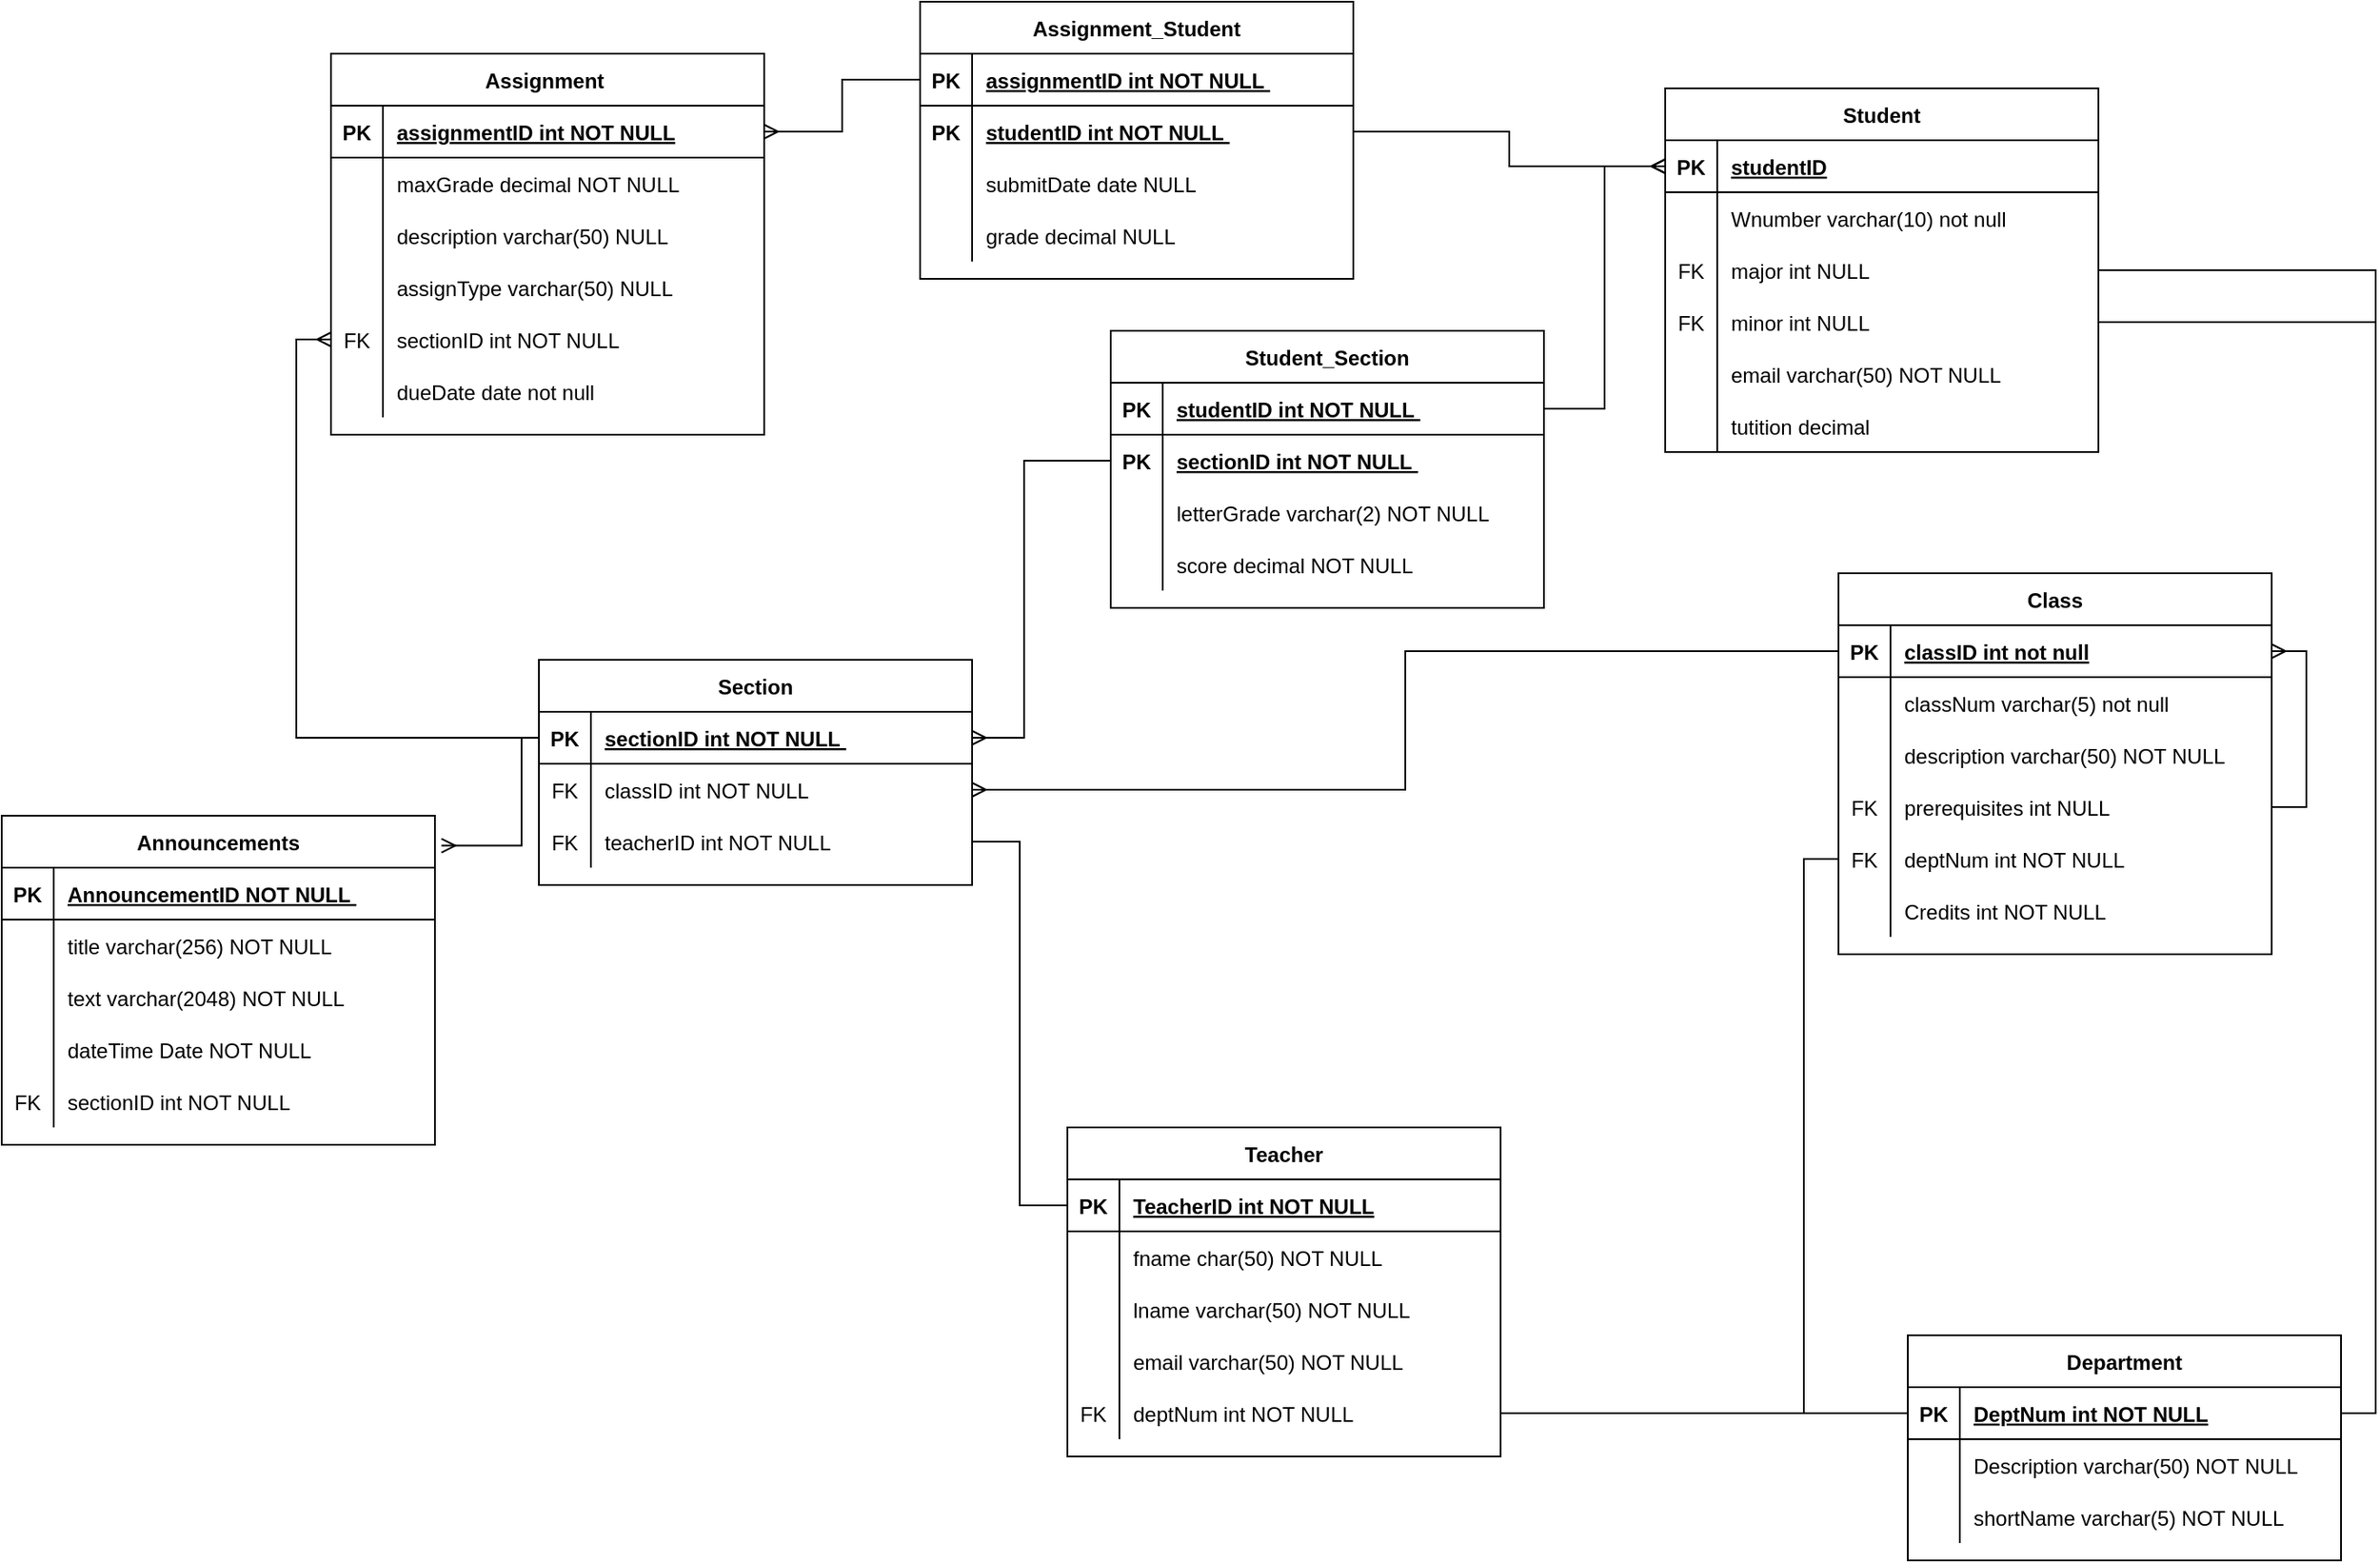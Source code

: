 <mxfile version="14.4.4" type="github">
  <diagram id="R2lEEEUBdFMjLlhIrx00" name="Page-1">
    <mxGraphModel dx="317" dy="1300" grid="1" gridSize="10" guides="1" tooltips="1" connect="1" arrows="1" fold="1" page="1" pageScale="1" pageWidth="850" pageHeight="1100" math="0" shadow="0" extFonts="Permanent Marker^https://fonts.googleapis.com/css?family=Permanent+Marker">
      <root>
        <mxCell id="0" />
        <mxCell id="1" parent="0" />
        <mxCell id="4STDpvnYuesSIdatNJ0e-57" value="Class" style="shape=table;startSize=30;container=1;collapsible=1;childLayout=tableLayout;fixedRows=1;rowLines=0;fontStyle=1;align=center;resizeLast=1;" parent="1" vertex="1">
          <mxGeometry x="2180" y="380" width="250" height="220" as="geometry">
            <mxRectangle x="2180" y="380" width="100" height="30" as="alternateBounds" />
          </mxGeometry>
        </mxCell>
        <mxCell id="4STDpvnYuesSIdatNJ0e-58" value="" style="shape=partialRectangle;collapsible=0;dropTarget=0;pointerEvents=0;fillColor=none;points=[[0,0.5],[1,0.5]];portConstraint=eastwest;top=0;left=0;right=0;bottom=1;" parent="4STDpvnYuesSIdatNJ0e-57" vertex="1">
          <mxGeometry y="30" width="250" height="30" as="geometry" />
        </mxCell>
        <mxCell id="4STDpvnYuesSIdatNJ0e-59" value="PK" style="shape=partialRectangle;overflow=hidden;connectable=0;fillColor=none;top=0;left=0;bottom=0;right=0;fontStyle=1;" parent="4STDpvnYuesSIdatNJ0e-58" vertex="1">
          <mxGeometry width="30" height="30" as="geometry" />
        </mxCell>
        <mxCell id="4STDpvnYuesSIdatNJ0e-60" value="classID int not null" style="shape=partialRectangle;overflow=hidden;connectable=0;fillColor=none;top=0;left=0;bottom=0;right=0;align=left;spacingLeft=6;fontStyle=5;" parent="4STDpvnYuesSIdatNJ0e-58" vertex="1">
          <mxGeometry x="30" width="220" height="30" as="geometry" />
        </mxCell>
        <mxCell id="K5pF1TaF1zu6h_JcugfK-11" value="" style="shape=partialRectangle;collapsible=0;dropTarget=0;pointerEvents=0;fillColor=none;top=0;left=0;bottom=0;right=0;points=[[0,0.5],[1,0.5]];portConstraint=eastwest;" parent="4STDpvnYuesSIdatNJ0e-57" vertex="1">
          <mxGeometry y="60" width="250" height="30" as="geometry" />
        </mxCell>
        <mxCell id="K5pF1TaF1zu6h_JcugfK-12" value="" style="shape=partialRectangle;connectable=0;fillColor=none;top=0;left=0;bottom=0;right=0;editable=1;overflow=hidden;" parent="K5pF1TaF1zu6h_JcugfK-11" vertex="1">
          <mxGeometry width="30" height="30" as="geometry" />
        </mxCell>
        <mxCell id="K5pF1TaF1zu6h_JcugfK-13" value="classNum varchar(5) not null" style="shape=partialRectangle;connectable=0;fillColor=none;top=0;left=0;bottom=0;right=0;align=left;spacingLeft=6;overflow=hidden;" parent="K5pF1TaF1zu6h_JcugfK-11" vertex="1">
          <mxGeometry x="30" width="220" height="30" as="geometry" />
        </mxCell>
        <mxCell id="4STDpvnYuesSIdatNJ0e-61" value="" style="shape=partialRectangle;collapsible=0;dropTarget=0;pointerEvents=0;fillColor=none;points=[[0,0.5],[1,0.5]];portConstraint=eastwest;top=0;left=0;right=0;bottom=0;" parent="4STDpvnYuesSIdatNJ0e-57" vertex="1">
          <mxGeometry y="90" width="250" height="30" as="geometry" />
        </mxCell>
        <mxCell id="4STDpvnYuesSIdatNJ0e-62" value="" style="shape=partialRectangle;overflow=hidden;connectable=0;fillColor=none;top=0;left=0;bottom=0;right=0;" parent="4STDpvnYuesSIdatNJ0e-61" vertex="1">
          <mxGeometry width="30" height="30" as="geometry" />
        </mxCell>
        <mxCell id="4STDpvnYuesSIdatNJ0e-63" value="description varchar(50) NOT NULL" style="shape=partialRectangle;overflow=hidden;connectable=0;fillColor=none;top=0;left=0;bottom=0;right=0;align=left;spacingLeft=6;" parent="4STDpvnYuesSIdatNJ0e-61" vertex="1">
          <mxGeometry x="30" width="220" height="30" as="geometry" />
        </mxCell>
        <mxCell id="4STDpvnYuesSIdatNJ0e-194" style="edgeStyle=orthogonalEdgeStyle;rounded=0;orthogonalLoop=1;jettySize=auto;html=1;exitX=1;exitY=0.5;exitDx=0;exitDy=0;entryX=1;entryY=0.5;entryDx=0;entryDy=0;startArrow=none;startFill=0;endArrow=ERmany;endFill=0;" parent="4STDpvnYuesSIdatNJ0e-57" source="4STDpvnYuesSIdatNJ0e-105" target="4STDpvnYuesSIdatNJ0e-58" edge="1">
          <mxGeometry relative="1" as="geometry" />
        </mxCell>
        <mxCell id="4STDpvnYuesSIdatNJ0e-105" style="shape=partialRectangle;collapsible=0;dropTarget=0;pointerEvents=0;fillColor=none;points=[[0,0.5],[1,0.5]];portConstraint=eastwest;top=0;left=0;right=0;bottom=0;" parent="4STDpvnYuesSIdatNJ0e-57" vertex="1">
          <mxGeometry y="120" width="250" height="30" as="geometry" />
        </mxCell>
        <mxCell id="4STDpvnYuesSIdatNJ0e-106" value="FK" style="shape=partialRectangle;overflow=hidden;connectable=0;fillColor=none;top=0;left=0;bottom=0;right=0;" parent="4STDpvnYuesSIdatNJ0e-105" vertex="1">
          <mxGeometry width="30" height="30" as="geometry" />
        </mxCell>
        <mxCell id="4STDpvnYuesSIdatNJ0e-107" value="prerequisites int NULL" style="shape=partialRectangle;overflow=hidden;connectable=0;fillColor=none;top=0;left=0;bottom=0;right=0;align=left;spacingLeft=6;" parent="4STDpvnYuesSIdatNJ0e-105" vertex="1">
          <mxGeometry x="30" width="220" height="30" as="geometry" />
        </mxCell>
        <mxCell id="4STDpvnYuesSIdatNJ0e-183" style="shape=partialRectangle;collapsible=0;dropTarget=0;pointerEvents=0;fillColor=none;points=[[0,0.5],[1,0.5]];portConstraint=eastwest;top=0;left=0;right=0;bottom=0;" parent="4STDpvnYuesSIdatNJ0e-57" vertex="1">
          <mxGeometry y="150" width="250" height="30" as="geometry" />
        </mxCell>
        <mxCell id="4STDpvnYuesSIdatNJ0e-184" value="FK" style="shape=partialRectangle;overflow=hidden;connectable=0;fillColor=none;top=0;left=0;bottom=0;right=0;" parent="4STDpvnYuesSIdatNJ0e-183" vertex="1">
          <mxGeometry width="30" height="30" as="geometry" />
        </mxCell>
        <mxCell id="4STDpvnYuesSIdatNJ0e-185" value="deptNum int NOT NULL " style="shape=partialRectangle;overflow=hidden;connectable=0;fillColor=none;top=0;left=0;bottom=0;right=0;align=left;spacingLeft=6;" parent="4STDpvnYuesSIdatNJ0e-183" vertex="1">
          <mxGeometry x="30" width="220" height="30" as="geometry" />
        </mxCell>
        <mxCell id="Ofz4JzWf3gJ-G3eIFWGZ-19" style="shape=partialRectangle;collapsible=0;dropTarget=0;pointerEvents=0;fillColor=none;points=[[0,0.5],[1,0.5]];portConstraint=eastwest;top=0;left=0;right=0;bottom=0;" vertex="1" parent="4STDpvnYuesSIdatNJ0e-57">
          <mxGeometry y="180" width="250" height="30" as="geometry" />
        </mxCell>
        <mxCell id="Ofz4JzWf3gJ-G3eIFWGZ-20" style="shape=partialRectangle;overflow=hidden;connectable=0;fillColor=none;top=0;left=0;bottom=0;right=0;" vertex="1" parent="Ofz4JzWf3gJ-G3eIFWGZ-19">
          <mxGeometry width="30" height="30" as="geometry" />
        </mxCell>
        <mxCell id="Ofz4JzWf3gJ-G3eIFWGZ-21" value="Credits int NOT NULL" style="shape=partialRectangle;overflow=hidden;connectable=0;fillColor=none;top=0;left=0;bottom=0;right=0;align=left;spacingLeft=6;" vertex="1" parent="Ofz4JzWf3gJ-G3eIFWGZ-19">
          <mxGeometry x="30" width="220" height="30" as="geometry" />
        </mxCell>
        <mxCell id="C-vyLk0tnHw3VtMMgP7b-23" value="Department" style="shape=table;startSize=30;container=1;collapsible=1;childLayout=tableLayout;fixedRows=1;rowLines=0;fontStyle=1;align=center;resizeLast=1;" parent="1" vertex="1">
          <mxGeometry x="2220" y="820" width="250" height="130" as="geometry">
            <mxRectangle x="120" y="120" width="100" height="30" as="alternateBounds" />
          </mxGeometry>
        </mxCell>
        <mxCell id="C-vyLk0tnHw3VtMMgP7b-24" value="" style="shape=partialRectangle;collapsible=0;dropTarget=0;pointerEvents=0;fillColor=none;points=[[0,0.5],[1,0.5]];portConstraint=eastwest;top=0;left=0;right=0;bottom=1;" parent="C-vyLk0tnHw3VtMMgP7b-23" vertex="1">
          <mxGeometry y="30" width="250" height="30" as="geometry" />
        </mxCell>
        <mxCell id="C-vyLk0tnHw3VtMMgP7b-25" value="PK" style="shape=partialRectangle;overflow=hidden;connectable=0;fillColor=none;top=0;left=0;bottom=0;right=0;fontStyle=1;" parent="C-vyLk0tnHw3VtMMgP7b-24" vertex="1">
          <mxGeometry width="30" height="30" as="geometry" />
        </mxCell>
        <mxCell id="C-vyLk0tnHw3VtMMgP7b-26" value="DeptNum int NOT NULL " style="shape=partialRectangle;overflow=hidden;connectable=0;fillColor=none;top=0;left=0;bottom=0;right=0;align=left;spacingLeft=6;fontStyle=5;" parent="C-vyLk0tnHw3VtMMgP7b-24" vertex="1">
          <mxGeometry x="30" width="220" height="30" as="geometry" />
        </mxCell>
        <mxCell id="C-vyLk0tnHw3VtMMgP7b-27" value="" style="shape=partialRectangle;collapsible=0;dropTarget=0;pointerEvents=0;fillColor=none;points=[[0,0.5],[1,0.5]];portConstraint=eastwest;top=0;left=0;right=0;bottom=0;" parent="C-vyLk0tnHw3VtMMgP7b-23" vertex="1">
          <mxGeometry y="60" width="250" height="30" as="geometry" />
        </mxCell>
        <mxCell id="C-vyLk0tnHw3VtMMgP7b-28" value="" style="shape=partialRectangle;overflow=hidden;connectable=0;fillColor=none;top=0;left=0;bottom=0;right=0;" parent="C-vyLk0tnHw3VtMMgP7b-27" vertex="1">
          <mxGeometry width="30" height="30" as="geometry" />
        </mxCell>
        <mxCell id="C-vyLk0tnHw3VtMMgP7b-29" value="Description varchar(50) NOT NULL" style="shape=partialRectangle;overflow=hidden;connectable=0;fillColor=none;top=0;left=0;bottom=0;right=0;align=left;spacingLeft=6;" parent="C-vyLk0tnHw3VtMMgP7b-27" vertex="1">
          <mxGeometry x="30" width="220" height="30" as="geometry" />
        </mxCell>
        <mxCell id="4STDpvnYuesSIdatNJ0e-102" style="shape=partialRectangle;collapsible=0;dropTarget=0;pointerEvents=0;fillColor=none;points=[[0,0.5],[1,0.5]];portConstraint=eastwest;top=0;left=0;right=0;bottom=0;" parent="C-vyLk0tnHw3VtMMgP7b-23" vertex="1">
          <mxGeometry y="90" width="250" height="30" as="geometry" />
        </mxCell>
        <mxCell id="4STDpvnYuesSIdatNJ0e-103" style="shape=partialRectangle;overflow=hidden;connectable=0;fillColor=none;top=0;left=0;bottom=0;right=0;" parent="4STDpvnYuesSIdatNJ0e-102" vertex="1">
          <mxGeometry width="30" height="30" as="geometry" />
        </mxCell>
        <mxCell id="4STDpvnYuesSIdatNJ0e-104" value="shortName varchar(5) NOT NULL" style="shape=partialRectangle;overflow=hidden;connectable=0;fillColor=none;top=0;left=0;bottom=0;right=0;align=left;spacingLeft=6;" parent="4STDpvnYuesSIdatNJ0e-102" vertex="1">
          <mxGeometry x="30" width="220" height="30" as="geometry" />
        </mxCell>
        <mxCell id="4STDpvnYuesSIdatNJ0e-1" value="Teacher" style="shape=table;startSize=30;container=1;collapsible=1;childLayout=tableLayout;fixedRows=1;rowLines=0;fontStyle=1;align=center;resizeLast=1;" parent="1" vertex="1">
          <mxGeometry x="1735" y="700" width="250" height="190" as="geometry">
            <mxRectangle x="120" y="120" width="100" height="30" as="alternateBounds" />
          </mxGeometry>
        </mxCell>
        <mxCell id="4STDpvnYuesSIdatNJ0e-2" value="" style="shape=partialRectangle;collapsible=0;dropTarget=0;pointerEvents=0;fillColor=none;points=[[0,0.5],[1,0.5]];portConstraint=eastwest;top=0;left=0;right=0;bottom=1;" parent="4STDpvnYuesSIdatNJ0e-1" vertex="1">
          <mxGeometry y="30" width="250" height="30" as="geometry" />
        </mxCell>
        <mxCell id="4STDpvnYuesSIdatNJ0e-3" value="PK" style="shape=partialRectangle;overflow=hidden;connectable=0;fillColor=none;top=0;left=0;bottom=0;right=0;fontStyle=1;" parent="4STDpvnYuesSIdatNJ0e-2" vertex="1">
          <mxGeometry width="30" height="30" as="geometry" />
        </mxCell>
        <mxCell id="4STDpvnYuesSIdatNJ0e-4" value="TeacherID int NOT NULL " style="shape=partialRectangle;overflow=hidden;connectable=0;fillColor=none;top=0;left=0;bottom=0;right=0;align=left;spacingLeft=6;fontStyle=5;" parent="4STDpvnYuesSIdatNJ0e-2" vertex="1">
          <mxGeometry x="30" width="220" height="30" as="geometry" />
        </mxCell>
        <mxCell id="4STDpvnYuesSIdatNJ0e-5" value="" style="shape=partialRectangle;collapsible=0;dropTarget=0;pointerEvents=0;fillColor=none;points=[[0,0.5],[1,0.5]];portConstraint=eastwest;top=0;left=0;right=0;bottom=0;" parent="4STDpvnYuesSIdatNJ0e-1" vertex="1">
          <mxGeometry y="60" width="250" height="30" as="geometry" />
        </mxCell>
        <mxCell id="4STDpvnYuesSIdatNJ0e-6" value="" style="shape=partialRectangle;overflow=hidden;connectable=0;fillColor=none;top=0;left=0;bottom=0;right=0;" parent="4STDpvnYuesSIdatNJ0e-5" vertex="1">
          <mxGeometry width="30" height="30" as="geometry" />
        </mxCell>
        <mxCell id="4STDpvnYuesSIdatNJ0e-7" value="fname char(50) NOT NULL" style="shape=partialRectangle;overflow=hidden;connectable=0;fillColor=none;top=0;left=0;bottom=0;right=0;align=left;spacingLeft=6;" parent="4STDpvnYuesSIdatNJ0e-5" vertex="1">
          <mxGeometry x="30" width="220" height="30" as="geometry" />
        </mxCell>
        <mxCell id="4STDpvnYuesSIdatNJ0e-111" style="shape=partialRectangle;collapsible=0;dropTarget=0;pointerEvents=0;fillColor=none;points=[[0,0.5],[1,0.5]];portConstraint=eastwest;top=0;left=0;right=0;bottom=0;" parent="4STDpvnYuesSIdatNJ0e-1" vertex="1">
          <mxGeometry y="90" width="250" height="30" as="geometry" />
        </mxCell>
        <mxCell id="4STDpvnYuesSIdatNJ0e-112" style="shape=partialRectangle;overflow=hidden;connectable=0;fillColor=none;top=0;left=0;bottom=0;right=0;" parent="4STDpvnYuesSIdatNJ0e-111" vertex="1">
          <mxGeometry width="30" height="30" as="geometry" />
        </mxCell>
        <mxCell id="4STDpvnYuesSIdatNJ0e-113" value="lname varchar(50) NOT NULL " style="shape=partialRectangle;overflow=hidden;connectable=0;fillColor=none;top=0;left=0;bottom=0;right=0;align=left;spacingLeft=6;" parent="4STDpvnYuesSIdatNJ0e-111" vertex="1">
          <mxGeometry x="30" width="220" height="30" as="geometry" />
        </mxCell>
        <mxCell id="4STDpvnYuesSIdatNJ0e-117" style="shape=partialRectangle;collapsible=0;dropTarget=0;pointerEvents=0;fillColor=none;points=[[0,0.5],[1,0.5]];portConstraint=eastwest;top=0;left=0;right=0;bottom=0;" parent="4STDpvnYuesSIdatNJ0e-1" vertex="1">
          <mxGeometry y="120" width="250" height="30" as="geometry" />
        </mxCell>
        <mxCell id="4STDpvnYuesSIdatNJ0e-118" style="shape=partialRectangle;overflow=hidden;connectable=0;fillColor=none;top=0;left=0;bottom=0;right=0;" parent="4STDpvnYuesSIdatNJ0e-117" vertex="1">
          <mxGeometry width="30" height="30" as="geometry" />
        </mxCell>
        <mxCell id="4STDpvnYuesSIdatNJ0e-119" value="email varchar(50) NOT NULL " style="shape=partialRectangle;overflow=hidden;connectable=0;fillColor=none;top=0;left=0;bottom=0;right=0;align=left;spacingLeft=6;" parent="4STDpvnYuesSIdatNJ0e-117" vertex="1">
          <mxGeometry x="30" width="220" height="30" as="geometry" />
        </mxCell>
        <mxCell id="4STDpvnYuesSIdatNJ0e-179" style="shape=partialRectangle;collapsible=0;dropTarget=0;pointerEvents=0;fillColor=none;points=[[0,0.5],[1,0.5]];portConstraint=eastwest;top=0;left=0;right=0;bottom=0;" parent="4STDpvnYuesSIdatNJ0e-1" vertex="1">
          <mxGeometry y="150" width="250" height="30" as="geometry" />
        </mxCell>
        <mxCell id="4STDpvnYuesSIdatNJ0e-180" value="FK" style="shape=partialRectangle;overflow=hidden;connectable=0;fillColor=none;top=0;left=0;bottom=0;right=0;" parent="4STDpvnYuesSIdatNJ0e-179" vertex="1">
          <mxGeometry width="30" height="30" as="geometry" />
        </mxCell>
        <mxCell id="4STDpvnYuesSIdatNJ0e-181" value="deptNum int NOT NULL " style="shape=partialRectangle;overflow=hidden;connectable=0;fillColor=none;top=0;left=0;bottom=0;right=0;align=left;spacingLeft=6;" parent="4STDpvnYuesSIdatNJ0e-179" vertex="1">
          <mxGeometry x="30" width="220" height="30" as="geometry" />
        </mxCell>
        <mxCell id="4STDpvnYuesSIdatNJ0e-29" value="Assignment " style="shape=table;startSize=30;container=1;collapsible=1;childLayout=tableLayout;fixedRows=1;rowLines=0;fontStyle=1;align=center;resizeLast=1;" parent="1" vertex="1">
          <mxGeometry x="1310" y="80" width="250" height="220" as="geometry">
            <mxRectangle x="120" y="120" width="100" height="30" as="alternateBounds" />
          </mxGeometry>
        </mxCell>
        <mxCell id="4STDpvnYuesSIdatNJ0e-30" value="" style="shape=partialRectangle;collapsible=0;dropTarget=0;pointerEvents=0;fillColor=none;points=[[0,0.5],[1,0.5]];portConstraint=eastwest;top=0;left=0;right=0;bottom=1;" parent="4STDpvnYuesSIdatNJ0e-29" vertex="1">
          <mxGeometry y="30" width="250" height="30" as="geometry" />
        </mxCell>
        <mxCell id="4STDpvnYuesSIdatNJ0e-31" value="PK" style="shape=partialRectangle;overflow=hidden;connectable=0;fillColor=none;top=0;left=0;bottom=0;right=0;fontStyle=1;" parent="4STDpvnYuesSIdatNJ0e-30" vertex="1">
          <mxGeometry width="30" height="30" as="geometry" />
        </mxCell>
        <mxCell id="4STDpvnYuesSIdatNJ0e-32" value="assignmentID int NOT NULL " style="shape=partialRectangle;overflow=hidden;connectable=0;fillColor=none;top=0;left=0;bottom=0;right=0;align=left;spacingLeft=6;fontStyle=5;" parent="4STDpvnYuesSIdatNJ0e-30" vertex="1">
          <mxGeometry x="30" width="220" height="30" as="geometry" />
        </mxCell>
        <mxCell id="4STDpvnYuesSIdatNJ0e-33" value="" style="shape=partialRectangle;collapsible=0;dropTarget=0;pointerEvents=0;fillColor=none;points=[[0,0.5],[1,0.5]];portConstraint=eastwest;top=0;left=0;right=0;bottom=0;" parent="4STDpvnYuesSIdatNJ0e-29" vertex="1">
          <mxGeometry y="60" width="250" height="30" as="geometry" />
        </mxCell>
        <mxCell id="4STDpvnYuesSIdatNJ0e-34" value="" style="shape=partialRectangle;overflow=hidden;connectable=0;fillColor=none;top=0;left=0;bottom=0;right=0;" parent="4STDpvnYuesSIdatNJ0e-33" vertex="1">
          <mxGeometry width="30" height="30" as="geometry" />
        </mxCell>
        <mxCell id="4STDpvnYuesSIdatNJ0e-35" value="maxGrade decimal NOT NULL " style="shape=partialRectangle;overflow=hidden;connectable=0;fillColor=none;top=0;left=0;bottom=0;right=0;align=left;spacingLeft=6;" parent="4STDpvnYuesSIdatNJ0e-33" vertex="1">
          <mxGeometry x="30" width="220" height="30" as="geometry" />
        </mxCell>
        <mxCell id="4STDpvnYuesSIdatNJ0e-129" style="shape=partialRectangle;collapsible=0;dropTarget=0;pointerEvents=0;fillColor=none;points=[[0,0.5],[1,0.5]];portConstraint=eastwest;top=0;left=0;right=0;bottom=0;" parent="4STDpvnYuesSIdatNJ0e-29" vertex="1">
          <mxGeometry y="90" width="250" height="30" as="geometry" />
        </mxCell>
        <mxCell id="4STDpvnYuesSIdatNJ0e-130" style="shape=partialRectangle;overflow=hidden;connectable=0;fillColor=none;top=0;left=0;bottom=0;right=0;" parent="4STDpvnYuesSIdatNJ0e-129" vertex="1">
          <mxGeometry width="30" height="30" as="geometry" />
        </mxCell>
        <mxCell id="4STDpvnYuesSIdatNJ0e-131" value="description varchar(50) NULL " style="shape=partialRectangle;overflow=hidden;connectable=0;fillColor=none;top=0;left=0;bottom=0;right=0;align=left;spacingLeft=6;" parent="4STDpvnYuesSIdatNJ0e-129" vertex="1">
          <mxGeometry x="30" width="220" height="30" as="geometry" />
        </mxCell>
        <mxCell id="4STDpvnYuesSIdatNJ0e-132" style="shape=partialRectangle;collapsible=0;dropTarget=0;pointerEvents=0;fillColor=none;points=[[0,0.5],[1,0.5]];portConstraint=eastwest;top=0;left=0;right=0;bottom=0;" parent="4STDpvnYuesSIdatNJ0e-29" vertex="1">
          <mxGeometry y="120" width="250" height="30" as="geometry" />
        </mxCell>
        <mxCell id="4STDpvnYuesSIdatNJ0e-133" style="shape=partialRectangle;overflow=hidden;connectable=0;fillColor=none;top=0;left=0;bottom=0;right=0;" parent="4STDpvnYuesSIdatNJ0e-132" vertex="1">
          <mxGeometry width="30" height="30" as="geometry" />
        </mxCell>
        <mxCell id="4STDpvnYuesSIdatNJ0e-134" value="assignType varchar(50) NULL " style="shape=partialRectangle;overflow=hidden;connectable=0;fillColor=none;top=0;left=0;bottom=0;right=0;align=left;spacingLeft=6;" parent="4STDpvnYuesSIdatNJ0e-132" vertex="1">
          <mxGeometry x="30" width="220" height="30" as="geometry" />
        </mxCell>
        <mxCell id="4STDpvnYuesSIdatNJ0e-135" style="shape=partialRectangle;collapsible=0;dropTarget=0;pointerEvents=0;fillColor=none;points=[[0,0.5],[1,0.5]];portConstraint=eastwest;top=0;left=0;right=0;bottom=0;" parent="4STDpvnYuesSIdatNJ0e-29" vertex="1">
          <mxGeometry y="150" width="250" height="30" as="geometry" />
        </mxCell>
        <mxCell id="4STDpvnYuesSIdatNJ0e-136" value="FK" style="shape=partialRectangle;overflow=hidden;connectable=0;fillColor=none;top=0;left=0;bottom=0;right=0;" parent="4STDpvnYuesSIdatNJ0e-135" vertex="1">
          <mxGeometry width="30" height="30" as="geometry" />
        </mxCell>
        <mxCell id="4STDpvnYuesSIdatNJ0e-137" value="sectionID int NOT NULL " style="shape=partialRectangle;overflow=hidden;connectable=0;fillColor=none;top=0;left=0;bottom=0;right=0;align=left;spacingLeft=6;" parent="4STDpvnYuesSIdatNJ0e-135" vertex="1">
          <mxGeometry x="30" width="220" height="30" as="geometry" />
        </mxCell>
        <mxCell id="JnqXcpnxxHMMwUKGUDRO-2" value="" style="shape=partialRectangle;collapsible=0;dropTarget=0;pointerEvents=0;fillColor=none;top=0;left=0;bottom=0;right=0;points=[[0,0.5],[1,0.5]];portConstraint=eastwest;" parent="4STDpvnYuesSIdatNJ0e-29" vertex="1">
          <mxGeometry y="180" width="250" height="30" as="geometry" />
        </mxCell>
        <mxCell id="JnqXcpnxxHMMwUKGUDRO-3" value="" style="shape=partialRectangle;connectable=0;fillColor=none;top=0;left=0;bottom=0;right=0;editable=1;overflow=hidden;" parent="JnqXcpnxxHMMwUKGUDRO-2" vertex="1">
          <mxGeometry width="30" height="30" as="geometry" />
        </mxCell>
        <mxCell id="JnqXcpnxxHMMwUKGUDRO-4" value="dueDate date not null" style="shape=partialRectangle;connectable=0;fillColor=none;top=0;left=0;bottom=0;right=0;align=left;spacingLeft=6;overflow=hidden;" parent="JnqXcpnxxHMMwUKGUDRO-2" vertex="1">
          <mxGeometry x="30" width="220" height="30" as="geometry" />
        </mxCell>
        <mxCell id="4STDpvnYuesSIdatNJ0e-50" value="Student" style="shape=table;startSize=30;container=1;collapsible=1;childLayout=tableLayout;fixedRows=1;rowLines=0;fontStyle=1;align=center;resizeLast=1;" parent="1" vertex="1">
          <mxGeometry x="2080" y="100" width="250" height="210" as="geometry">
            <mxRectangle x="120" y="120" width="100" height="30" as="alternateBounds" />
          </mxGeometry>
        </mxCell>
        <mxCell id="4STDpvnYuesSIdatNJ0e-51" value="" style="shape=partialRectangle;collapsible=0;dropTarget=0;pointerEvents=0;fillColor=none;points=[[0,0.5],[1,0.5]];portConstraint=eastwest;top=0;left=0;right=0;bottom=1;" parent="4STDpvnYuesSIdatNJ0e-50" vertex="1">
          <mxGeometry y="30" width="250" height="30" as="geometry" />
        </mxCell>
        <mxCell id="4STDpvnYuesSIdatNJ0e-52" value="PK" style="shape=partialRectangle;overflow=hidden;connectable=0;fillColor=none;top=0;left=0;bottom=0;right=0;fontStyle=1;" parent="4STDpvnYuesSIdatNJ0e-51" vertex="1">
          <mxGeometry width="30" height="30" as="geometry" />
        </mxCell>
        <mxCell id="4STDpvnYuesSIdatNJ0e-53" value="studentID" style="shape=partialRectangle;overflow=hidden;connectable=0;fillColor=none;top=0;left=0;bottom=0;right=0;align=left;spacingLeft=6;fontStyle=5;" parent="4STDpvnYuesSIdatNJ0e-51" vertex="1">
          <mxGeometry x="30" width="220" height="30" as="geometry" />
        </mxCell>
        <mxCell id="K5pF1TaF1zu6h_JcugfK-5" value="" style="shape=partialRectangle;collapsible=0;dropTarget=0;pointerEvents=0;fillColor=none;top=0;left=0;bottom=0;right=0;points=[[0,0.5],[1,0.5]];portConstraint=eastwest;" parent="4STDpvnYuesSIdatNJ0e-50" vertex="1">
          <mxGeometry y="60" width="250" height="30" as="geometry" />
        </mxCell>
        <mxCell id="K5pF1TaF1zu6h_JcugfK-6" value="" style="shape=partialRectangle;connectable=0;fillColor=none;top=0;left=0;bottom=0;right=0;editable=1;overflow=hidden;" parent="K5pF1TaF1zu6h_JcugfK-5" vertex="1">
          <mxGeometry width="30" height="30" as="geometry" />
        </mxCell>
        <mxCell id="K5pF1TaF1zu6h_JcugfK-7" value="Wnumber varchar(10) not null" style="shape=partialRectangle;connectable=0;fillColor=none;top=0;left=0;bottom=0;right=0;align=left;spacingLeft=6;overflow=hidden;" parent="K5pF1TaF1zu6h_JcugfK-5" vertex="1">
          <mxGeometry x="30" width="220" height="30" as="geometry" />
        </mxCell>
        <mxCell id="4STDpvnYuesSIdatNJ0e-54" value="" style="shape=partialRectangle;collapsible=0;dropTarget=0;pointerEvents=0;fillColor=none;points=[[0,0.5],[1,0.5]];portConstraint=eastwest;top=0;left=0;right=0;bottom=0;" parent="4STDpvnYuesSIdatNJ0e-50" vertex="1">
          <mxGeometry y="90" width="250" height="30" as="geometry" />
        </mxCell>
        <mxCell id="4STDpvnYuesSIdatNJ0e-55" value="FK" style="shape=partialRectangle;overflow=hidden;connectable=0;fillColor=none;top=0;left=0;bottom=0;right=0;" parent="4STDpvnYuesSIdatNJ0e-54" vertex="1">
          <mxGeometry width="30" height="30" as="geometry" />
        </mxCell>
        <mxCell id="4STDpvnYuesSIdatNJ0e-56" value="major int NULL" style="shape=partialRectangle;overflow=hidden;connectable=0;fillColor=none;top=0;left=0;bottom=0;right=0;align=left;spacingLeft=6;" parent="4STDpvnYuesSIdatNJ0e-54" vertex="1">
          <mxGeometry x="30" width="220" height="30" as="geometry" />
        </mxCell>
        <mxCell id="4STDpvnYuesSIdatNJ0e-108" style="shape=partialRectangle;collapsible=0;dropTarget=0;pointerEvents=0;fillColor=none;points=[[0,0.5],[1,0.5]];portConstraint=eastwest;top=0;left=0;right=0;bottom=0;" parent="4STDpvnYuesSIdatNJ0e-50" vertex="1">
          <mxGeometry y="120" width="250" height="30" as="geometry" />
        </mxCell>
        <mxCell id="4STDpvnYuesSIdatNJ0e-109" value="FK" style="shape=partialRectangle;overflow=hidden;connectable=0;fillColor=none;top=0;left=0;bottom=0;right=0;" parent="4STDpvnYuesSIdatNJ0e-108" vertex="1">
          <mxGeometry width="30" height="30" as="geometry" />
        </mxCell>
        <mxCell id="4STDpvnYuesSIdatNJ0e-110" value="minor int NULL" style="shape=partialRectangle;overflow=hidden;connectable=0;fillColor=none;top=0;left=0;bottom=0;right=0;align=left;spacingLeft=6;" parent="4STDpvnYuesSIdatNJ0e-108" vertex="1">
          <mxGeometry x="30" width="220" height="30" as="geometry" />
        </mxCell>
        <mxCell id="4STDpvnYuesSIdatNJ0e-114" style="shape=partialRectangle;collapsible=0;dropTarget=0;pointerEvents=0;fillColor=none;points=[[0,0.5],[1,0.5]];portConstraint=eastwest;top=0;left=0;right=0;bottom=0;" parent="4STDpvnYuesSIdatNJ0e-50" vertex="1">
          <mxGeometry y="150" width="250" height="30" as="geometry" />
        </mxCell>
        <mxCell id="4STDpvnYuesSIdatNJ0e-115" style="shape=partialRectangle;overflow=hidden;connectable=0;fillColor=none;top=0;left=0;bottom=0;right=0;" parent="4STDpvnYuesSIdatNJ0e-114" vertex="1">
          <mxGeometry width="30" height="30" as="geometry" />
        </mxCell>
        <mxCell id="4STDpvnYuesSIdatNJ0e-116" value="email varchar(50) NOT NULL " style="shape=partialRectangle;overflow=hidden;connectable=0;fillColor=none;top=0;left=0;bottom=0;right=0;align=left;spacingLeft=6;" parent="4STDpvnYuesSIdatNJ0e-114" vertex="1">
          <mxGeometry x="30" width="220" height="30" as="geometry" />
        </mxCell>
        <mxCell id="K5pF1TaF1zu6h_JcugfK-8" value="" style="shape=partialRectangle;collapsible=0;dropTarget=0;pointerEvents=0;fillColor=none;top=0;left=0;bottom=0;right=0;points=[[0,0.5],[1,0.5]];portConstraint=eastwest;" parent="4STDpvnYuesSIdatNJ0e-50" vertex="1">
          <mxGeometry y="180" width="250" height="30" as="geometry" />
        </mxCell>
        <mxCell id="K5pF1TaF1zu6h_JcugfK-9" value="" style="shape=partialRectangle;connectable=0;fillColor=none;top=0;left=0;bottom=0;right=0;editable=1;overflow=hidden;" parent="K5pF1TaF1zu6h_JcugfK-8" vertex="1">
          <mxGeometry width="30" height="30" as="geometry" />
        </mxCell>
        <mxCell id="K5pF1TaF1zu6h_JcugfK-10" value="tutition decimal" style="shape=partialRectangle;connectable=0;fillColor=none;top=0;left=0;bottom=0;right=0;align=left;spacingLeft=6;overflow=hidden;strokeColor=#FF0800;" parent="K5pF1TaF1zu6h_JcugfK-8" vertex="1">
          <mxGeometry x="30" width="220" height="30" as="geometry" />
        </mxCell>
        <mxCell id="4STDpvnYuesSIdatNJ0e-64" value="Student_Section" style="shape=table;startSize=30;container=1;collapsible=1;childLayout=tableLayout;fixedRows=1;rowLines=0;fontStyle=1;align=center;resizeLast=1;" parent="1" vertex="1">
          <mxGeometry x="1760" y="240" width="250" height="160" as="geometry">
            <mxRectangle x="120" y="120" width="100" height="30" as="alternateBounds" />
          </mxGeometry>
        </mxCell>
        <mxCell id="4STDpvnYuesSIdatNJ0e-65" value="" style="shape=partialRectangle;collapsible=0;dropTarget=0;pointerEvents=0;fillColor=none;points=[[0,0.5],[1,0.5]];portConstraint=eastwest;top=0;left=0;right=0;bottom=1;" parent="4STDpvnYuesSIdatNJ0e-64" vertex="1">
          <mxGeometry y="30" width="250" height="30" as="geometry" />
        </mxCell>
        <mxCell id="4STDpvnYuesSIdatNJ0e-66" value="PK" style="shape=partialRectangle;overflow=hidden;connectable=0;fillColor=none;top=0;left=0;bottom=0;right=0;fontStyle=1;" parent="4STDpvnYuesSIdatNJ0e-65" vertex="1">
          <mxGeometry width="30" height="30" as="geometry" />
        </mxCell>
        <mxCell id="4STDpvnYuesSIdatNJ0e-67" value="studentID int NOT NULL " style="shape=partialRectangle;overflow=hidden;connectable=0;fillColor=none;top=0;left=0;bottom=0;right=0;align=left;spacingLeft=6;fontStyle=5;" parent="4STDpvnYuesSIdatNJ0e-65" vertex="1">
          <mxGeometry x="30" width="220" height="30" as="geometry" />
        </mxCell>
        <mxCell id="4STDpvnYuesSIdatNJ0e-68" value="" style="shape=partialRectangle;collapsible=0;dropTarget=0;pointerEvents=0;fillColor=none;points=[[0,0.5],[1,0.5]];portConstraint=eastwest;top=0;left=0;right=0;bottom=0;" parent="4STDpvnYuesSIdatNJ0e-64" vertex="1">
          <mxGeometry y="60" width="250" height="30" as="geometry" />
        </mxCell>
        <mxCell id="4STDpvnYuesSIdatNJ0e-69" value="PK" style="shape=partialRectangle;overflow=hidden;connectable=0;fillColor=none;top=0;left=0;bottom=0;right=0;fontStyle=1" parent="4STDpvnYuesSIdatNJ0e-68" vertex="1">
          <mxGeometry width="30" height="30" as="geometry" />
        </mxCell>
        <mxCell id="4STDpvnYuesSIdatNJ0e-70" value="sectionID int NOT NULL " style="shape=partialRectangle;overflow=hidden;connectable=0;fillColor=none;top=0;left=0;bottom=0;right=0;align=left;spacingLeft=6;fontStyle=5" parent="4STDpvnYuesSIdatNJ0e-68" vertex="1">
          <mxGeometry x="30" width="220" height="30" as="geometry" />
        </mxCell>
        <mxCell id="4STDpvnYuesSIdatNJ0e-47" value="" style="shape=partialRectangle;collapsible=0;dropTarget=0;pointerEvents=0;fillColor=none;points=[[0,0.5],[1,0.5]];portConstraint=eastwest;top=0;left=0;right=0;bottom=0;" parent="4STDpvnYuesSIdatNJ0e-64" vertex="1">
          <mxGeometry y="90" width="250" height="30" as="geometry" />
        </mxCell>
        <mxCell id="4STDpvnYuesSIdatNJ0e-48" value="" style="shape=partialRectangle;overflow=hidden;connectable=0;fillColor=none;top=0;left=0;bottom=0;right=0;" parent="4STDpvnYuesSIdatNJ0e-47" vertex="1">
          <mxGeometry width="30" height="30" as="geometry" />
        </mxCell>
        <mxCell id="4STDpvnYuesSIdatNJ0e-49" value="letterGrade varchar(2) NOT NULL " style="shape=partialRectangle;overflow=hidden;connectable=0;fillColor=none;top=0;left=0;bottom=0;right=0;align=left;spacingLeft=6;" parent="4STDpvnYuesSIdatNJ0e-47" vertex="1">
          <mxGeometry x="30" width="220" height="30" as="geometry" />
        </mxCell>
        <mxCell id="4STDpvnYuesSIdatNJ0e-144" style="shape=partialRectangle;collapsible=0;dropTarget=0;pointerEvents=0;fillColor=none;points=[[0,0.5],[1,0.5]];portConstraint=eastwest;top=0;left=0;right=0;bottom=0;" parent="4STDpvnYuesSIdatNJ0e-64" vertex="1">
          <mxGeometry y="120" width="250" height="30" as="geometry" />
        </mxCell>
        <mxCell id="4STDpvnYuesSIdatNJ0e-145" style="shape=partialRectangle;overflow=hidden;connectable=0;fillColor=none;top=0;left=0;bottom=0;right=0;" parent="4STDpvnYuesSIdatNJ0e-144" vertex="1">
          <mxGeometry width="30" height="30" as="geometry" />
        </mxCell>
        <mxCell id="4STDpvnYuesSIdatNJ0e-146" value="score decimal NOT NULL  " style="shape=partialRectangle;overflow=hidden;connectable=0;fillColor=none;top=0;left=0;bottom=0;right=0;align=left;spacingLeft=6;" parent="4STDpvnYuesSIdatNJ0e-144" vertex="1">
          <mxGeometry x="30" width="220" height="30" as="geometry" />
        </mxCell>
        <mxCell id="4STDpvnYuesSIdatNJ0e-71" value="Announcements" style="shape=table;startSize=30;container=1;collapsible=1;childLayout=tableLayout;fixedRows=1;rowLines=0;fontStyle=1;align=center;resizeLast=1;" parent="1" vertex="1">
          <mxGeometry x="1120" y="520" width="250" height="190" as="geometry">
            <mxRectangle x="120" y="120" width="100" height="30" as="alternateBounds" />
          </mxGeometry>
        </mxCell>
        <mxCell id="4STDpvnYuesSIdatNJ0e-72" value="" style="shape=partialRectangle;collapsible=0;dropTarget=0;pointerEvents=0;fillColor=none;points=[[0,0.5],[1,0.5]];portConstraint=eastwest;top=0;left=0;right=0;bottom=1;" parent="4STDpvnYuesSIdatNJ0e-71" vertex="1">
          <mxGeometry y="30" width="250" height="30" as="geometry" />
        </mxCell>
        <mxCell id="4STDpvnYuesSIdatNJ0e-73" value="PK" style="shape=partialRectangle;overflow=hidden;connectable=0;fillColor=none;top=0;left=0;bottom=0;right=0;fontStyle=1;" parent="4STDpvnYuesSIdatNJ0e-72" vertex="1">
          <mxGeometry width="30" height="30" as="geometry" />
        </mxCell>
        <mxCell id="4STDpvnYuesSIdatNJ0e-74" value="AnnouncementID NOT NULL " style="shape=partialRectangle;overflow=hidden;connectable=0;fillColor=none;top=0;left=0;bottom=0;right=0;align=left;spacingLeft=6;fontStyle=5;" parent="4STDpvnYuesSIdatNJ0e-72" vertex="1">
          <mxGeometry x="30" width="220" height="30" as="geometry" />
        </mxCell>
        <mxCell id="4STDpvnYuesSIdatNJ0e-75" value="" style="shape=partialRectangle;collapsible=0;dropTarget=0;pointerEvents=0;fillColor=none;points=[[0,0.5],[1,0.5]];portConstraint=eastwest;top=0;left=0;right=0;bottom=0;" parent="4STDpvnYuesSIdatNJ0e-71" vertex="1">
          <mxGeometry y="60" width="250" height="30" as="geometry" />
        </mxCell>
        <mxCell id="4STDpvnYuesSIdatNJ0e-76" value="" style="shape=partialRectangle;overflow=hidden;connectable=0;fillColor=none;top=0;left=0;bottom=0;right=0;fontStyle=0" parent="4STDpvnYuesSIdatNJ0e-75" vertex="1">
          <mxGeometry width="30" height="30" as="geometry" />
        </mxCell>
        <mxCell id="4STDpvnYuesSIdatNJ0e-77" value="title varchar(256) NOT NULL" style="shape=partialRectangle;overflow=hidden;connectable=0;fillColor=none;top=0;left=0;bottom=0;right=0;align=left;spacingLeft=6;fontStyle=0" parent="4STDpvnYuesSIdatNJ0e-75" vertex="1">
          <mxGeometry x="30" width="220" height="30" as="geometry" />
        </mxCell>
        <mxCell id="_u2rtnLdmz2OfEQxFqcO-5" value="" style="shape=partialRectangle;collapsible=0;dropTarget=0;pointerEvents=0;fillColor=none;points=[[0,0.5],[1,0.5]];portConstraint=eastwest;top=0;left=0;right=0;bottom=0;" parent="4STDpvnYuesSIdatNJ0e-71" vertex="1">
          <mxGeometry y="90" width="250" height="30" as="geometry" />
        </mxCell>
        <mxCell id="_u2rtnLdmz2OfEQxFqcO-6" value="" style="shape=partialRectangle;overflow=hidden;connectable=0;fillColor=none;top=0;left=0;bottom=0;right=0;fontStyle=0" parent="_u2rtnLdmz2OfEQxFqcO-5" vertex="1">
          <mxGeometry width="30" height="30" as="geometry" />
        </mxCell>
        <mxCell id="_u2rtnLdmz2OfEQxFqcO-7" value="text varchar(2048) NOT NULL" style="shape=partialRectangle;overflow=hidden;connectable=0;fillColor=none;top=0;left=0;bottom=0;right=0;align=left;spacingLeft=6;fontStyle=0" parent="_u2rtnLdmz2OfEQxFqcO-5" vertex="1">
          <mxGeometry x="30" width="220" height="30" as="geometry" />
        </mxCell>
        <mxCell id="_u2rtnLdmz2OfEQxFqcO-8" value="" style="shape=partialRectangle;collapsible=0;dropTarget=0;pointerEvents=0;fillColor=none;points=[[0,0.5],[1,0.5]];portConstraint=eastwest;top=0;left=0;right=0;bottom=0;" parent="4STDpvnYuesSIdatNJ0e-71" vertex="1">
          <mxGeometry y="120" width="250" height="30" as="geometry" />
        </mxCell>
        <mxCell id="_u2rtnLdmz2OfEQxFqcO-9" value="" style="shape=partialRectangle;overflow=hidden;connectable=0;fillColor=none;top=0;left=0;bottom=0;right=0;fontStyle=0" parent="_u2rtnLdmz2OfEQxFqcO-8" vertex="1">
          <mxGeometry width="30" height="30" as="geometry" />
        </mxCell>
        <mxCell id="_u2rtnLdmz2OfEQxFqcO-10" value="dateTime Date NOT NULL" style="shape=partialRectangle;overflow=hidden;connectable=0;fillColor=none;top=0;left=0;bottom=0;right=0;align=left;spacingLeft=6;fontStyle=0" parent="_u2rtnLdmz2OfEQxFqcO-8" vertex="1">
          <mxGeometry x="30" width="220" height="30" as="geometry" />
        </mxCell>
        <mxCell id="_u2rtnLdmz2OfEQxFqcO-2" value="" style="shape=partialRectangle;collapsible=0;dropTarget=0;pointerEvents=0;fillColor=none;points=[[0,0.5],[1,0.5]];portConstraint=eastwest;top=0;left=0;right=0;bottom=0;" parent="4STDpvnYuesSIdatNJ0e-71" vertex="1">
          <mxGeometry y="150" width="250" height="30" as="geometry" />
        </mxCell>
        <mxCell id="_u2rtnLdmz2OfEQxFqcO-3" value="FK" style="shape=partialRectangle;overflow=hidden;connectable=0;fillColor=none;top=0;left=0;bottom=0;right=0;fontStyle=0" parent="_u2rtnLdmz2OfEQxFqcO-2" vertex="1">
          <mxGeometry width="30" height="30" as="geometry" />
        </mxCell>
        <mxCell id="_u2rtnLdmz2OfEQxFqcO-4" value="sectionID int NOT NULL " style="shape=partialRectangle;overflow=hidden;connectable=0;fillColor=none;top=0;left=0;bottom=0;right=0;align=left;spacingLeft=6;fontStyle=0" parent="_u2rtnLdmz2OfEQxFqcO-2" vertex="1">
          <mxGeometry x="30" width="220" height="30" as="geometry" />
        </mxCell>
        <mxCell id="4STDpvnYuesSIdatNJ0e-92" value="Section" style="shape=table;startSize=30;container=1;collapsible=1;childLayout=tableLayout;fixedRows=1;rowLines=0;fontStyle=1;align=center;resizeLast=1;" parent="1" vertex="1">
          <mxGeometry x="1430" y="430" width="250" height="130" as="geometry">
            <mxRectangle x="120" y="120" width="100" height="30" as="alternateBounds" />
          </mxGeometry>
        </mxCell>
        <mxCell id="4STDpvnYuesSIdatNJ0e-93" value="" style="shape=partialRectangle;collapsible=0;dropTarget=0;pointerEvents=0;fillColor=none;points=[[0,0.5],[1,0.5]];portConstraint=eastwest;top=0;left=0;right=0;bottom=1;" parent="4STDpvnYuesSIdatNJ0e-92" vertex="1">
          <mxGeometry y="30" width="250" height="30" as="geometry" />
        </mxCell>
        <mxCell id="4STDpvnYuesSIdatNJ0e-94" value="PK" style="shape=partialRectangle;overflow=hidden;connectable=0;fillColor=none;top=0;left=0;bottom=0;right=0;fontStyle=1;" parent="4STDpvnYuesSIdatNJ0e-93" vertex="1">
          <mxGeometry width="30" height="30" as="geometry" />
        </mxCell>
        <mxCell id="4STDpvnYuesSIdatNJ0e-95" value="sectionID int NOT NULL " style="shape=partialRectangle;overflow=hidden;connectable=0;fillColor=none;top=0;left=0;bottom=0;right=0;align=left;spacingLeft=6;fontStyle=5;" parent="4STDpvnYuesSIdatNJ0e-93" vertex="1">
          <mxGeometry x="30" width="220" height="30" as="geometry" />
        </mxCell>
        <mxCell id="4STDpvnYuesSIdatNJ0e-96" value="" style="shape=partialRectangle;collapsible=0;dropTarget=0;pointerEvents=0;fillColor=none;points=[[0,0.5],[1,0.5]];portConstraint=eastwest;top=0;left=0;right=0;bottom=0;" parent="4STDpvnYuesSIdatNJ0e-92" vertex="1">
          <mxGeometry y="60" width="250" height="30" as="geometry" />
        </mxCell>
        <mxCell id="4STDpvnYuesSIdatNJ0e-97" value="FK" style="shape=partialRectangle;overflow=hidden;connectable=0;fillColor=none;top=0;left=0;bottom=0;right=0;" parent="4STDpvnYuesSIdatNJ0e-96" vertex="1">
          <mxGeometry width="30" height="30" as="geometry" />
        </mxCell>
        <mxCell id="4STDpvnYuesSIdatNJ0e-98" value="classID int NOT NULL" style="shape=partialRectangle;overflow=hidden;connectable=0;fillColor=none;top=0;left=0;bottom=0;right=0;align=left;spacingLeft=6;" parent="4STDpvnYuesSIdatNJ0e-96" vertex="1">
          <mxGeometry x="30" width="220" height="30" as="geometry" />
        </mxCell>
        <mxCell id="4STDpvnYuesSIdatNJ0e-156" style="shape=partialRectangle;collapsible=0;dropTarget=0;pointerEvents=0;fillColor=none;points=[[0,0.5],[1,0.5]];portConstraint=eastwest;top=0;left=0;right=0;bottom=0;" parent="4STDpvnYuesSIdatNJ0e-92" vertex="1">
          <mxGeometry y="90" width="250" height="30" as="geometry" />
        </mxCell>
        <mxCell id="4STDpvnYuesSIdatNJ0e-157" value="FK" style="shape=partialRectangle;overflow=hidden;connectable=0;fillColor=none;top=0;left=0;bottom=0;right=0;" parent="4STDpvnYuesSIdatNJ0e-156" vertex="1">
          <mxGeometry width="30" height="30" as="geometry" />
        </mxCell>
        <mxCell id="4STDpvnYuesSIdatNJ0e-158" value="teacherID int NOT NULL " style="shape=partialRectangle;overflow=hidden;connectable=0;fillColor=none;top=0;left=0;bottom=0;right=0;align=left;spacingLeft=6;" parent="4STDpvnYuesSIdatNJ0e-156" vertex="1">
          <mxGeometry x="30" width="220" height="30" as="geometry" />
        </mxCell>
        <mxCell id="4STDpvnYuesSIdatNJ0e-170" style="edgeStyle=orthogonalEdgeStyle;rounded=0;orthogonalLoop=1;jettySize=auto;html=1;exitX=0;exitY=0.5;exitDx=0;exitDy=0;entryX=0;entryY=0.5;entryDx=0;entryDy=0;endArrow=ERmany;endFill=0;" parent="1" source="4STDpvnYuesSIdatNJ0e-93" target="4STDpvnYuesSIdatNJ0e-135" edge="1">
          <mxGeometry relative="1" as="geometry" />
        </mxCell>
        <mxCell id="4STDpvnYuesSIdatNJ0e-174" style="edgeStyle=orthogonalEdgeStyle;rounded=0;orthogonalLoop=1;jettySize=auto;html=1;exitX=0;exitY=0.5;exitDx=0;exitDy=0;entryX=1;entryY=0.5;entryDx=0;entryDy=0;endArrow=none;endFill=0;" parent="1" source="4STDpvnYuesSIdatNJ0e-2" target="4STDpvnYuesSIdatNJ0e-156" edge="1">
          <mxGeometry relative="1" as="geometry" />
        </mxCell>
        <mxCell id="4STDpvnYuesSIdatNJ0e-175" style="edgeStyle=orthogonalEdgeStyle;rounded=0;orthogonalLoop=1;jettySize=auto;html=1;exitX=0;exitY=0.5;exitDx=0;exitDy=0;entryX=1;entryY=0.5;entryDx=0;entryDy=0;endArrow=ERmany;endFill=0;" parent="1" source="4STDpvnYuesSIdatNJ0e-58" target="4STDpvnYuesSIdatNJ0e-96" edge="1">
          <mxGeometry relative="1" as="geometry">
            <Array as="points">
              <mxPoint x="1930" y="425" />
              <mxPoint x="1930" y="505" />
            </Array>
          </mxGeometry>
        </mxCell>
        <mxCell id="4STDpvnYuesSIdatNJ0e-177" style="edgeStyle=orthogonalEdgeStyle;rounded=0;orthogonalLoop=1;jettySize=auto;html=1;exitX=0;exitY=0.5;exitDx=0;exitDy=0;endArrow=ERmany;endFill=0;entryX=1;entryY=0.5;entryDx=0;entryDy=0;" parent="1" source="4STDpvnYuesSIdatNJ0e-68" target="4STDpvnYuesSIdatNJ0e-93" edge="1">
          <mxGeometry relative="1" as="geometry">
            <mxPoint x="1630" y="360" as="targetPoint" />
            <Array as="points">
              <mxPoint x="1710" y="315" />
              <mxPoint x="1710" y="475" />
            </Array>
          </mxGeometry>
        </mxCell>
        <mxCell id="4STDpvnYuesSIdatNJ0e-178" style="edgeStyle=orthogonalEdgeStyle;rounded=0;orthogonalLoop=1;jettySize=auto;html=1;exitX=1;exitY=0.5;exitDx=0;exitDy=0;entryX=0;entryY=0.5;entryDx=0;entryDy=0;endArrow=ERmany;endFill=0;" parent="1" source="4STDpvnYuesSIdatNJ0e-65" target="4STDpvnYuesSIdatNJ0e-51" edge="1">
          <mxGeometry relative="1" as="geometry" />
        </mxCell>
        <mxCell id="4STDpvnYuesSIdatNJ0e-182" style="edgeStyle=orthogonalEdgeStyle;rounded=0;orthogonalLoop=1;jettySize=auto;html=1;exitX=0;exitY=0.5;exitDx=0;exitDy=0;entryX=1;entryY=0.5;entryDx=0;entryDy=0;endArrow=none;endFill=0;" parent="1" source="C-vyLk0tnHw3VtMMgP7b-24" target="4STDpvnYuesSIdatNJ0e-179" edge="1">
          <mxGeometry relative="1" as="geometry" />
        </mxCell>
        <mxCell id="4STDpvnYuesSIdatNJ0e-186" style="edgeStyle=orthogonalEdgeStyle;rounded=0;orthogonalLoop=1;jettySize=auto;html=1;exitX=0;exitY=0.5;exitDx=0;exitDy=0;entryX=0;entryY=0.5;entryDx=0;entryDy=0;endArrow=none;endFill=0;" parent="1" source="C-vyLk0tnHw3VtMMgP7b-24" target="4STDpvnYuesSIdatNJ0e-183" edge="1">
          <mxGeometry relative="1" as="geometry" />
        </mxCell>
        <mxCell id="4STDpvnYuesSIdatNJ0e-187" style="edgeStyle=orthogonalEdgeStyle;rounded=0;orthogonalLoop=1;jettySize=auto;html=1;exitX=1;exitY=0.5;exitDx=0;exitDy=0;entryX=1;entryY=0.5;entryDx=0;entryDy=0;endArrow=none;endFill=0;" parent="1" source="C-vyLk0tnHw3VtMMgP7b-24" target="4STDpvnYuesSIdatNJ0e-54" edge="1">
          <mxGeometry relative="1" as="geometry" />
        </mxCell>
        <mxCell id="VD_nLXK4Qa6cx2YNw0Oj-1" style="edgeStyle=orthogonalEdgeStyle;rounded=0;orthogonalLoop=1;jettySize=auto;html=1;exitX=0;exitY=0.5;exitDx=0;exitDy=0;endArrow=ERmany;endFill=0;entryX=1.015;entryY=0.091;entryDx=0;entryDy=0;entryPerimeter=0;" parent="1" source="4STDpvnYuesSIdatNJ0e-93" target="4STDpvnYuesSIdatNJ0e-71" edge="1">
          <mxGeometry relative="1" as="geometry">
            <Array as="points">
              <mxPoint x="1420" y="475" />
              <mxPoint x="1420" y="537" />
            </Array>
            <mxPoint x="1500" y="730" as="targetPoint" />
          </mxGeometry>
        </mxCell>
        <mxCell id="Ofz4JzWf3gJ-G3eIFWGZ-2" style="edgeStyle=orthogonalEdgeStyle;rounded=0;orthogonalLoop=1;jettySize=auto;html=1;exitX=1;exitY=0.5;exitDx=0;exitDy=0;entryX=1;entryY=0.5;entryDx=0;entryDy=0;endArrow=none;endFill=0;" edge="1" parent="1" source="C-vyLk0tnHw3VtMMgP7b-24" target="4STDpvnYuesSIdatNJ0e-108">
          <mxGeometry relative="1" as="geometry">
            <mxPoint x="2480" y="875" as="sourcePoint" />
            <mxPoint x="2340" y="215" as="targetPoint" />
          </mxGeometry>
        </mxCell>
        <mxCell id="Ofz4JzWf3gJ-G3eIFWGZ-3" value="Assignment_Student" style="shape=table;startSize=30;container=1;collapsible=1;childLayout=tableLayout;fixedRows=1;rowLines=0;fontStyle=1;align=center;resizeLast=1;" vertex="1" parent="1">
          <mxGeometry x="1650" y="50" width="250" height="160" as="geometry">
            <mxRectangle x="120" y="120" width="100" height="30" as="alternateBounds" />
          </mxGeometry>
        </mxCell>
        <mxCell id="Ofz4JzWf3gJ-G3eIFWGZ-4" value="" style="shape=partialRectangle;collapsible=0;dropTarget=0;pointerEvents=0;fillColor=none;points=[[0,0.5],[1,0.5]];portConstraint=eastwest;top=0;left=0;right=0;bottom=1;" vertex="1" parent="Ofz4JzWf3gJ-G3eIFWGZ-3">
          <mxGeometry y="30" width="250" height="30" as="geometry" />
        </mxCell>
        <mxCell id="Ofz4JzWf3gJ-G3eIFWGZ-5" value="PK" style="shape=partialRectangle;overflow=hidden;connectable=0;fillColor=none;top=0;left=0;bottom=0;right=0;fontStyle=1;" vertex="1" parent="Ofz4JzWf3gJ-G3eIFWGZ-4">
          <mxGeometry width="30" height="30" as="geometry" />
        </mxCell>
        <mxCell id="Ofz4JzWf3gJ-G3eIFWGZ-6" value="assignmentID int NOT NULL " style="shape=partialRectangle;overflow=hidden;connectable=0;fillColor=none;top=0;left=0;bottom=0;right=0;align=left;spacingLeft=6;fontStyle=5;" vertex="1" parent="Ofz4JzWf3gJ-G3eIFWGZ-4">
          <mxGeometry x="30" width="220" height="30" as="geometry" />
        </mxCell>
        <mxCell id="Ofz4JzWf3gJ-G3eIFWGZ-7" value="" style="shape=partialRectangle;collapsible=0;dropTarget=0;pointerEvents=0;fillColor=none;points=[[0,0.5],[1,0.5]];portConstraint=eastwest;top=0;left=0;right=0;bottom=0;" vertex="1" parent="Ofz4JzWf3gJ-G3eIFWGZ-3">
          <mxGeometry y="60" width="250" height="30" as="geometry" />
        </mxCell>
        <mxCell id="Ofz4JzWf3gJ-G3eIFWGZ-8" value="PK" style="shape=partialRectangle;overflow=hidden;connectable=0;fillColor=none;top=0;left=0;bottom=0;right=0;fontStyle=1" vertex="1" parent="Ofz4JzWf3gJ-G3eIFWGZ-7">
          <mxGeometry width="30" height="30" as="geometry" />
        </mxCell>
        <mxCell id="Ofz4JzWf3gJ-G3eIFWGZ-9" value="studentID int NOT NULL " style="shape=partialRectangle;overflow=hidden;connectable=0;fillColor=none;top=0;left=0;bottom=0;right=0;align=left;spacingLeft=6;fontStyle=5" vertex="1" parent="Ofz4JzWf3gJ-G3eIFWGZ-7">
          <mxGeometry x="30" width="220" height="30" as="geometry" />
        </mxCell>
        <mxCell id="Ofz4JzWf3gJ-G3eIFWGZ-10" value="" style="shape=partialRectangle;collapsible=0;dropTarget=0;pointerEvents=0;fillColor=none;points=[[0,0.5],[1,0.5]];portConstraint=eastwest;top=0;left=0;right=0;bottom=0;" vertex="1" parent="Ofz4JzWf3gJ-G3eIFWGZ-3">
          <mxGeometry y="90" width="250" height="30" as="geometry" />
        </mxCell>
        <mxCell id="Ofz4JzWf3gJ-G3eIFWGZ-11" value="" style="shape=partialRectangle;overflow=hidden;connectable=0;fillColor=none;top=0;left=0;bottom=0;right=0;" vertex="1" parent="Ofz4JzWf3gJ-G3eIFWGZ-10">
          <mxGeometry width="30" height="30" as="geometry" />
        </mxCell>
        <mxCell id="Ofz4JzWf3gJ-G3eIFWGZ-12" value="submitDate date NULL" style="shape=partialRectangle;overflow=hidden;connectable=0;fillColor=none;top=0;left=0;bottom=0;right=0;align=left;spacingLeft=6;" vertex="1" parent="Ofz4JzWf3gJ-G3eIFWGZ-10">
          <mxGeometry x="30" width="220" height="30" as="geometry" />
        </mxCell>
        <mxCell id="Ofz4JzWf3gJ-G3eIFWGZ-13" style="shape=partialRectangle;collapsible=0;dropTarget=0;pointerEvents=0;fillColor=none;points=[[0,0.5],[1,0.5]];portConstraint=eastwest;top=0;left=0;right=0;bottom=0;" vertex="1" parent="Ofz4JzWf3gJ-G3eIFWGZ-3">
          <mxGeometry y="120" width="250" height="30" as="geometry" />
        </mxCell>
        <mxCell id="Ofz4JzWf3gJ-G3eIFWGZ-14" style="shape=partialRectangle;overflow=hidden;connectable=0;fillColor=none;top=0;left=0;bottom=0;right=0;" vertex="1" parent="Ofz4JzWf3gJ-G3eIFWGZ-13">
          <mxGeometry width="30" height="30" as="geometry" />
        </mxCell>
        <mxCell id="Ofz4JzWf3gJ-G3eIFWGZ-15" value="grade decimal NULL" style="shape=partialRectangle;overflow=hidden;connectable=0;fillColor=none;top=0;left=0;bottom=0;right=0;align=left;spacingLeft=6;" vertex="1" parent="Ofz4JzWf3gJ-G3eIFWGZ-13">
          <mxGeometry x="30" width="220" height="30" as="geometry" />
        </mxCell>
        <mxCell id="Ofz4JzWf3gJ-G3eIFWGZ-17" style="edgeStyle=orthogonalEdgeStyle;rounded=0;orthogonalLoop=1;jettySize=auto;html=1;exitX=0;exitY=0.5;exitDx=0;exitDy=0;entryX=1;entryY=0.5;entryDx=0;entryDy=0;endArrow=ERmany;endFill=0;" edge="1" parent="1" source="Ofz4JzWf3gJ-G3eIFWGZ-4" target="4STDpvnYuesSIdatNJ0e-30">
          <mxGeometry relative="1" as="geometry">
            <mxPoint x="2020" y="295" as="sourcePoint" />
            <mxPoint x="2090" y="155" as="targetPoint" />
          </mxGeometry>
        </mxCell>
        <mxCell id="Ofz4JzWf3gJ-G3eIFWGZ-22" style="edgeStyle=orthogonalEdgeStyle;rounded=0;orthogonalLoop=1;jettySize=auto;html=1;exitX=1;exitY=0.5;exitDx=0;exitDy=0;entryX=0;entryY=0.5;entryDx=0;entryDy=0;endArrow=ERmany;endFill=0;" edge="1" parent="1" source="Ofz4JzWf3gJ-G3eIFWGZ-7" target="4STDpvnYuesSIdatNJ0e-51">
          <mxGeometry relative="1" as="geometry">
            <mxPoint x="2020" y="295" as="sourcePoint" />
            <mxPoint x="2090" y="155" as="targetPoint" />
          </mxGeometry>
        </mxCell>
      </root>
    </mxGraphModel>
  </diagram>
</mxfile>
